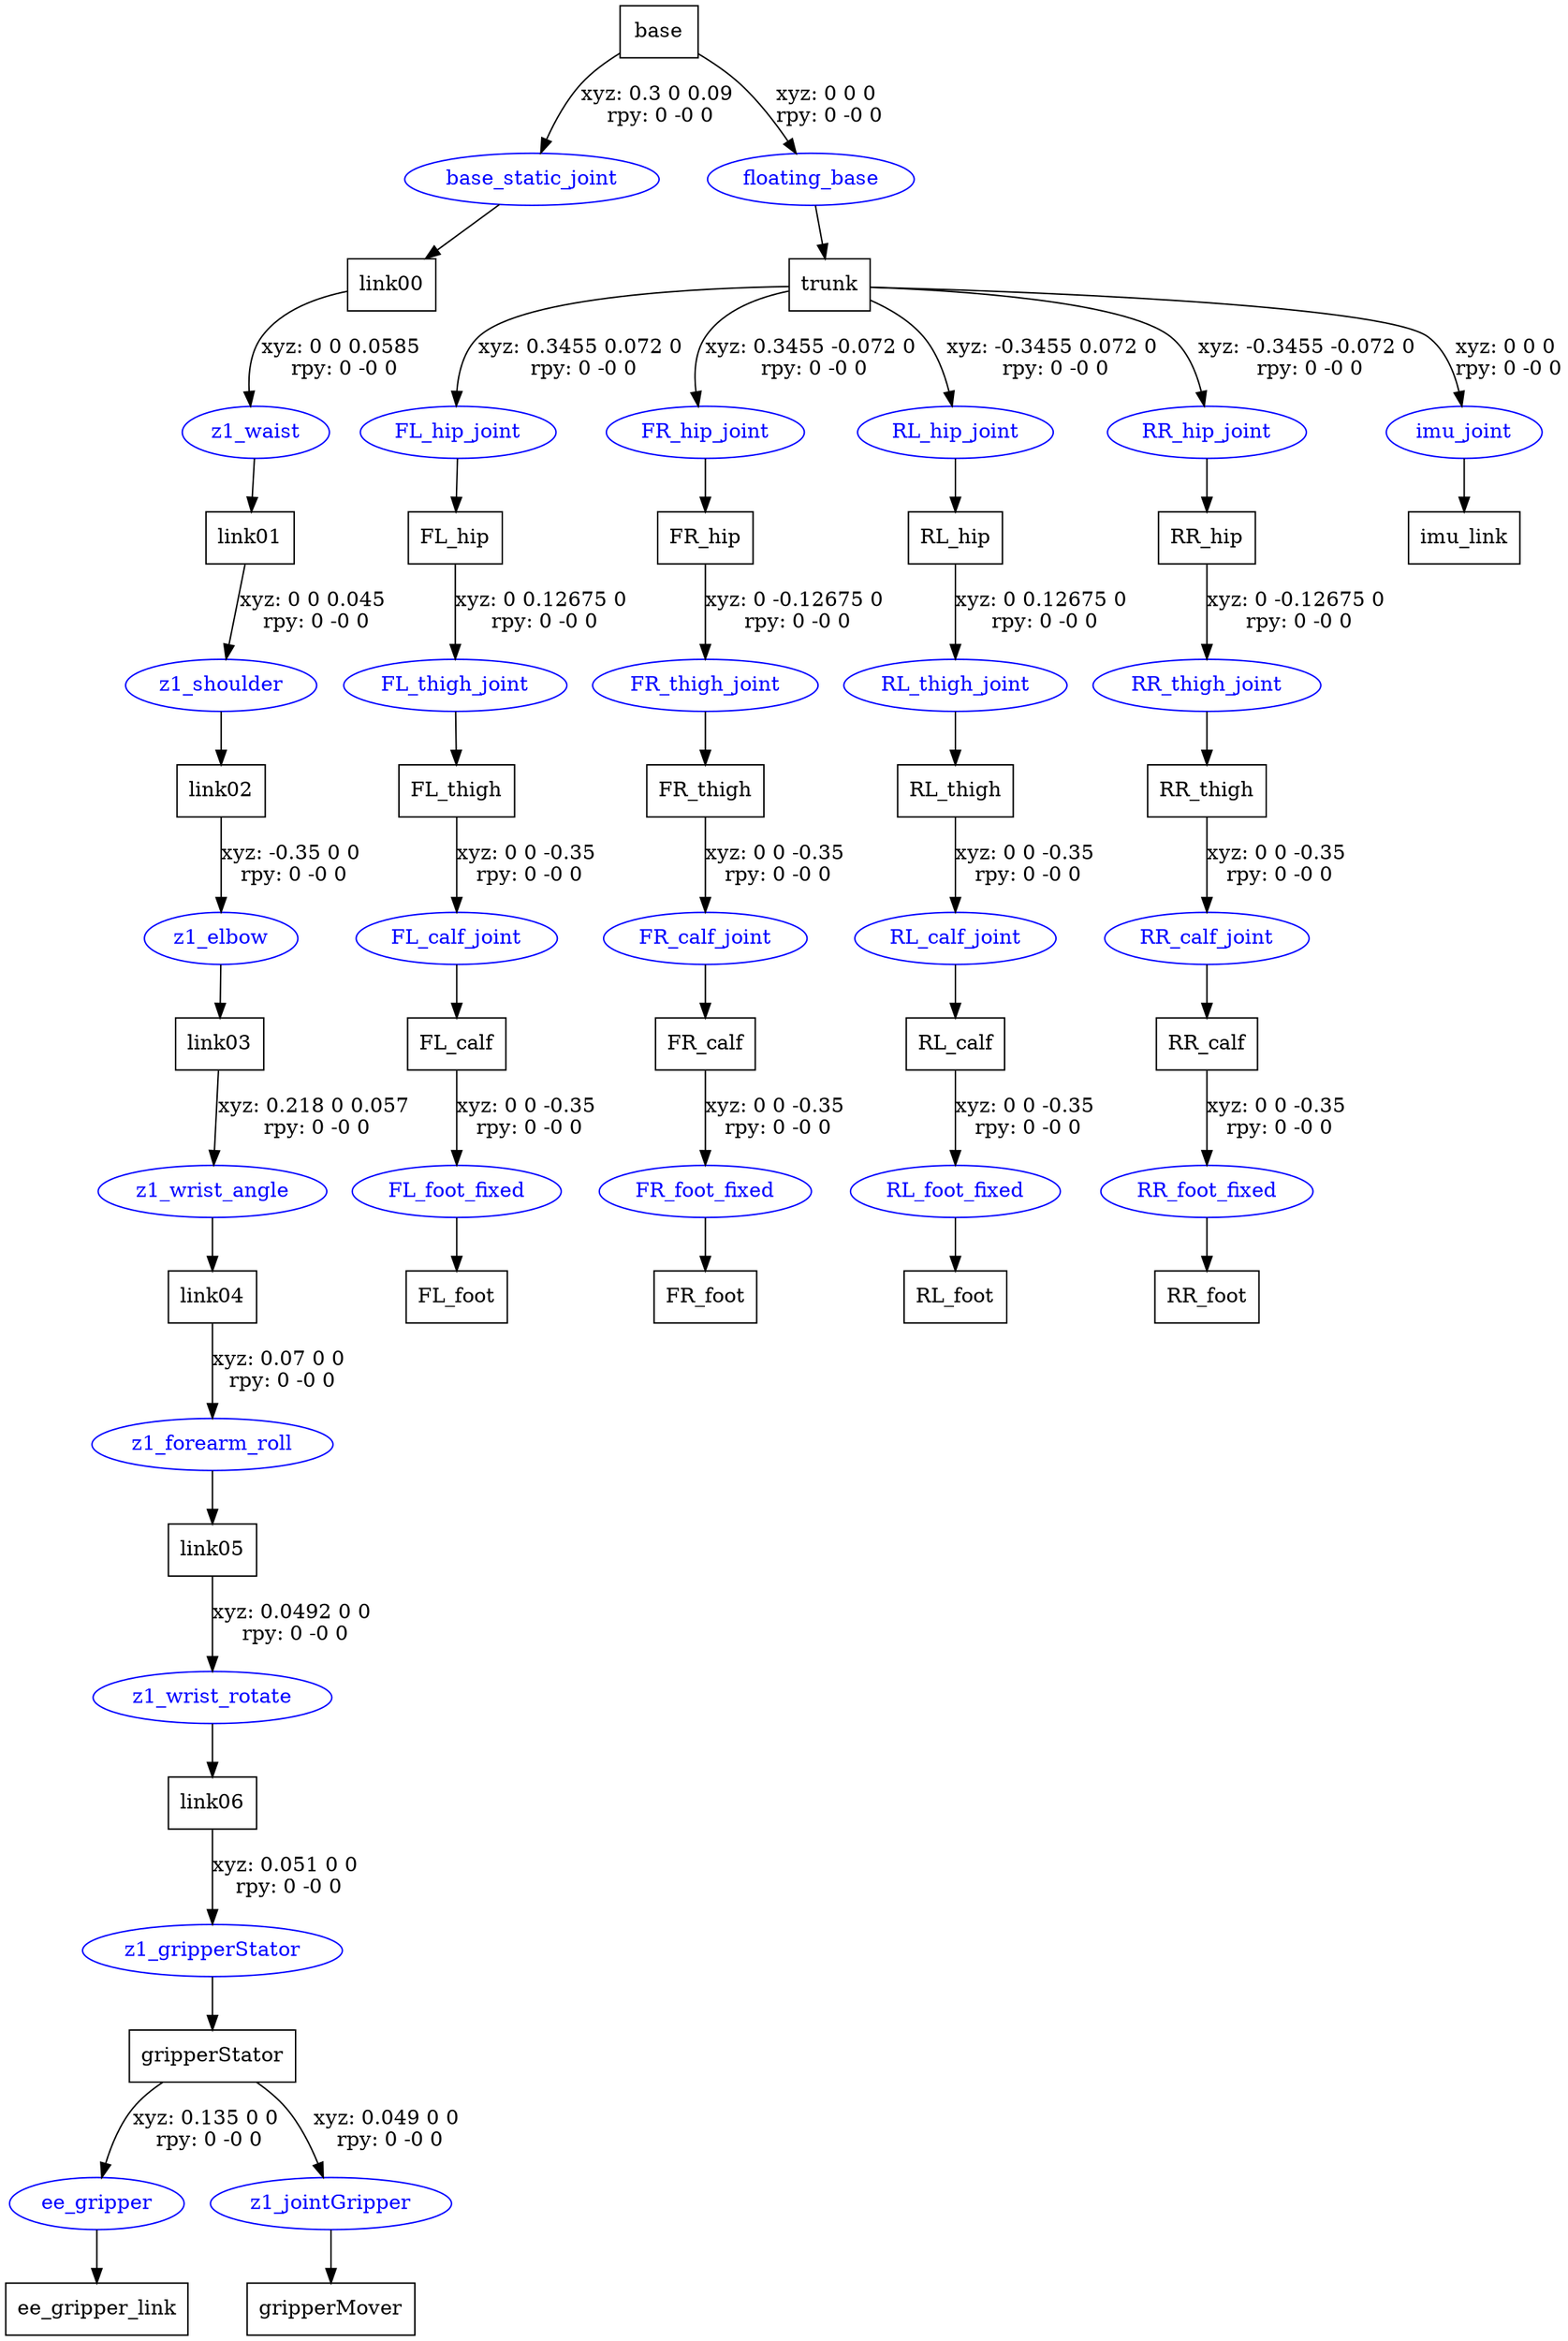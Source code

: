 digraph G {
node [shape=box];
"base" [label="base"];
"link00" [label="link00"];
"link01" [label="link01"];
"link02" [label="link02"];
"link03" [label="link03"];
"link04" [label="link04"];
"link05" [label="link05"];
"link06" [label="link06"];
"gripperStator" [label="gripperStator"];
"ee_gripper_link" [label="ee_gripper_link"];
"gripperMover" [label="gripperMover"];
"trunk" [label="trunk"];
"FL_hip" [label="FL_hip"];
"FL_thigh" [label="FL_thigh"];
"FL_calf" [label="FL_calf"];
"FL_foot" [label="FL_foot"];
"FR_hip" [label="FR_hip"];
"FR_thigh" [label="FR_thigh"];
"FR_calf" [label="FR_calf"];
"FR_foot" [label="FR_foot"];
"RL_hip" [label="RL_hip"];
"RL_thigh" [label="RL_thigh"];
"RL_calf" [label="RL_calf"];
"RL_foot" [label="RL_foot"];
"RR_hip" [label="RR_hip"];
"RR_thigh" [label="RR_thigh"];
"RR_calf" [label="RR_calf"];
"RR_foot" [label="RR_foot"];
"imu_link" [label="imu_link"];
node [shape=ellipse, color=blue, fontcolor=blue];
"base" -> "base_static_joint" [label="xyz: 0.3 0 0.09 \nrpy: 0 -0 0"]
"base_static_joint" -> "link00"
"link00" -> "z1_waist" [label="xyz: 0 0 0.0585 \nrpy: 0 -0 0"]
"z1_waist" -> "link01"
"link01" -> "z1_shoulder" [label="xyz: 0 0 0.045 \nrpy: 0 -0 0"]
"z1_shoulder" -> "link02"
"link02" -> "z1_elbow" [label="xyz: -0.35 0 0 \nrpy: 0 -0 0"]
"z1_elbow" -> "link03"
"link03" -> "z1_wrist_angle" [label="xyz: 0.218 0 0.057 \nrpy: 0 -0 0"]
"z1_wrist_angle" -> "link04"
"link04" -> "z1_forearm_roll" [label="xyz: 0.07 0 0 \nrpy: 0 -0 0"]
"z1_forearm_roll" -> "link05"
"link05" -> "z1_wrist_rotate" [label="xyz: 0.0492 0 0 \nrpy: 0 -0 0"]
"z1_wrist_rotate" -> "link06"
"link06" -> "z1_gripperStator" [label="xyz: 0.051 0 0 \nrpy: 0 -0 0"]
"z1_gripperStator" -> "gripperStator"
"gripperStator" -> "ee_gripper" [label="xyz: 0.135 0 0 \nrpy: 0 -0 0"]
"ee_gripper" -> "ee_gripper_link"
"gripperStator" -> "z1_jointGripper" [label="xyz: 0.049 0 0 \nrpy: 0 -0 0"]
"z1_jointGripper" -> "gripperMover"
"base" -> "floating_base" [label="xyz: 0 0 0 \nrpy: 0 -0 0"]
"floating_base" -> "trunk"
"trunk" -> "FL_hip_joint" [label="xyz: 0.3455 0.072 0 \nrpy: 0 -0 0"]
"FL_hip_joint" -> "FL_hip"
"FL_hip" -> "FL_thigh_joint" [label="xyz: 0 0.12675 0 \nrpy: 0 -0 0"]
"FL_thigh_joint" -> "FL_thigh"
"FL_thigh" -> "FL_calf_joint" [label="xyz: 0 0 -0.35 \nrpy: 0 -0 0"]
"FL_calf_joint" -> "FL_calf"
"FL_calf" -> "FL_foot_fixed" [label="xyz: 0 0 -0.35 \nrpy: 0 -0 0"]
"FL_foot_fixed" -> "FL_foot"
"trunk" -> "FR_hip_joint" [label="xyz: 0.3455 -0.072 0 \nrpy: 0 -0 0"]
"FR_hip_joint" -> "FR_hip"
"FR_hip" -> "FR_thigh_joint" [label="xyz: 0 -0.12675 0 \nrpy: 0 -0 0"]
"FR_thigh_joint" -> "FR_thigh"
"FR_thigh" -> "FR_calf_joint" [label="xyz: 0 0 -0.35 \nrpy: 0 -0 0"]
"FR_calf_joint" -> "FR_calf"
"FR_calf" -> "FR_foot_fixed" [label="xyz: 0 0 -0.35 \nrpy: 0 -0 0"]
"FR_foot_fixed" -> "FR_foot"
"trunk" -> "RL_hip_joint" [label="xyz: -0.3455 0.072 0 \nrpy: 0 -0 0"]
"RL_hip_joint" -> "RL_hip"
"RL_hip" -> "RL_thigh_joint" [label="xyz: 0 0.12675 0 \nrpy: 0 -0 0"]
"RL_thigh_joint" -> "RL_thigh"
"RL_thigh" -> "RL_calf_joint" [label="xyz: 0 0 -0.35 \nrpy: 0 -0 0"]
"RL_calf_joint" -> "RL_calf"
"RL_calf" -> "RL_foot_fixed" [label="xyz: 0 0 -0.35 \nrpy: 0 -0 0"]
"RL_foot_fixed" -> "RL_foot"
"trunk" -> "RR_hip_joint" [label="xyz: -0.3455 -0.072 0 \nrpy: 0 -0 0"]
"RR_hip_joint" -> "RR_hip"
"RR_hip" -> "RR_thigh_joint" [label="xyz: 0 -0.12675 0 \nrpy: 0 -0 0"]
"RR_thigh_joint" -> "RR_thigh"
"RR_thigh" -> "RR_calf_joint" [label="xyz: 0 0 -0.35 \nrpy: 0 -0 0"]
"RR_calf_joint" -> "RR_calf"
"RR_calf" -> "RR_foot_fixed" [label="xyz: 0 0 -0.35 \nrpy: 0 -0 0"]
"RR_foot_fixed" -> "RR_foot"
"trunk" -> "imu_joint" [label="xyz: 0 0 0 \nrpy: 0 -0 0"]
"imu_joint" -> "imu_link"
}
